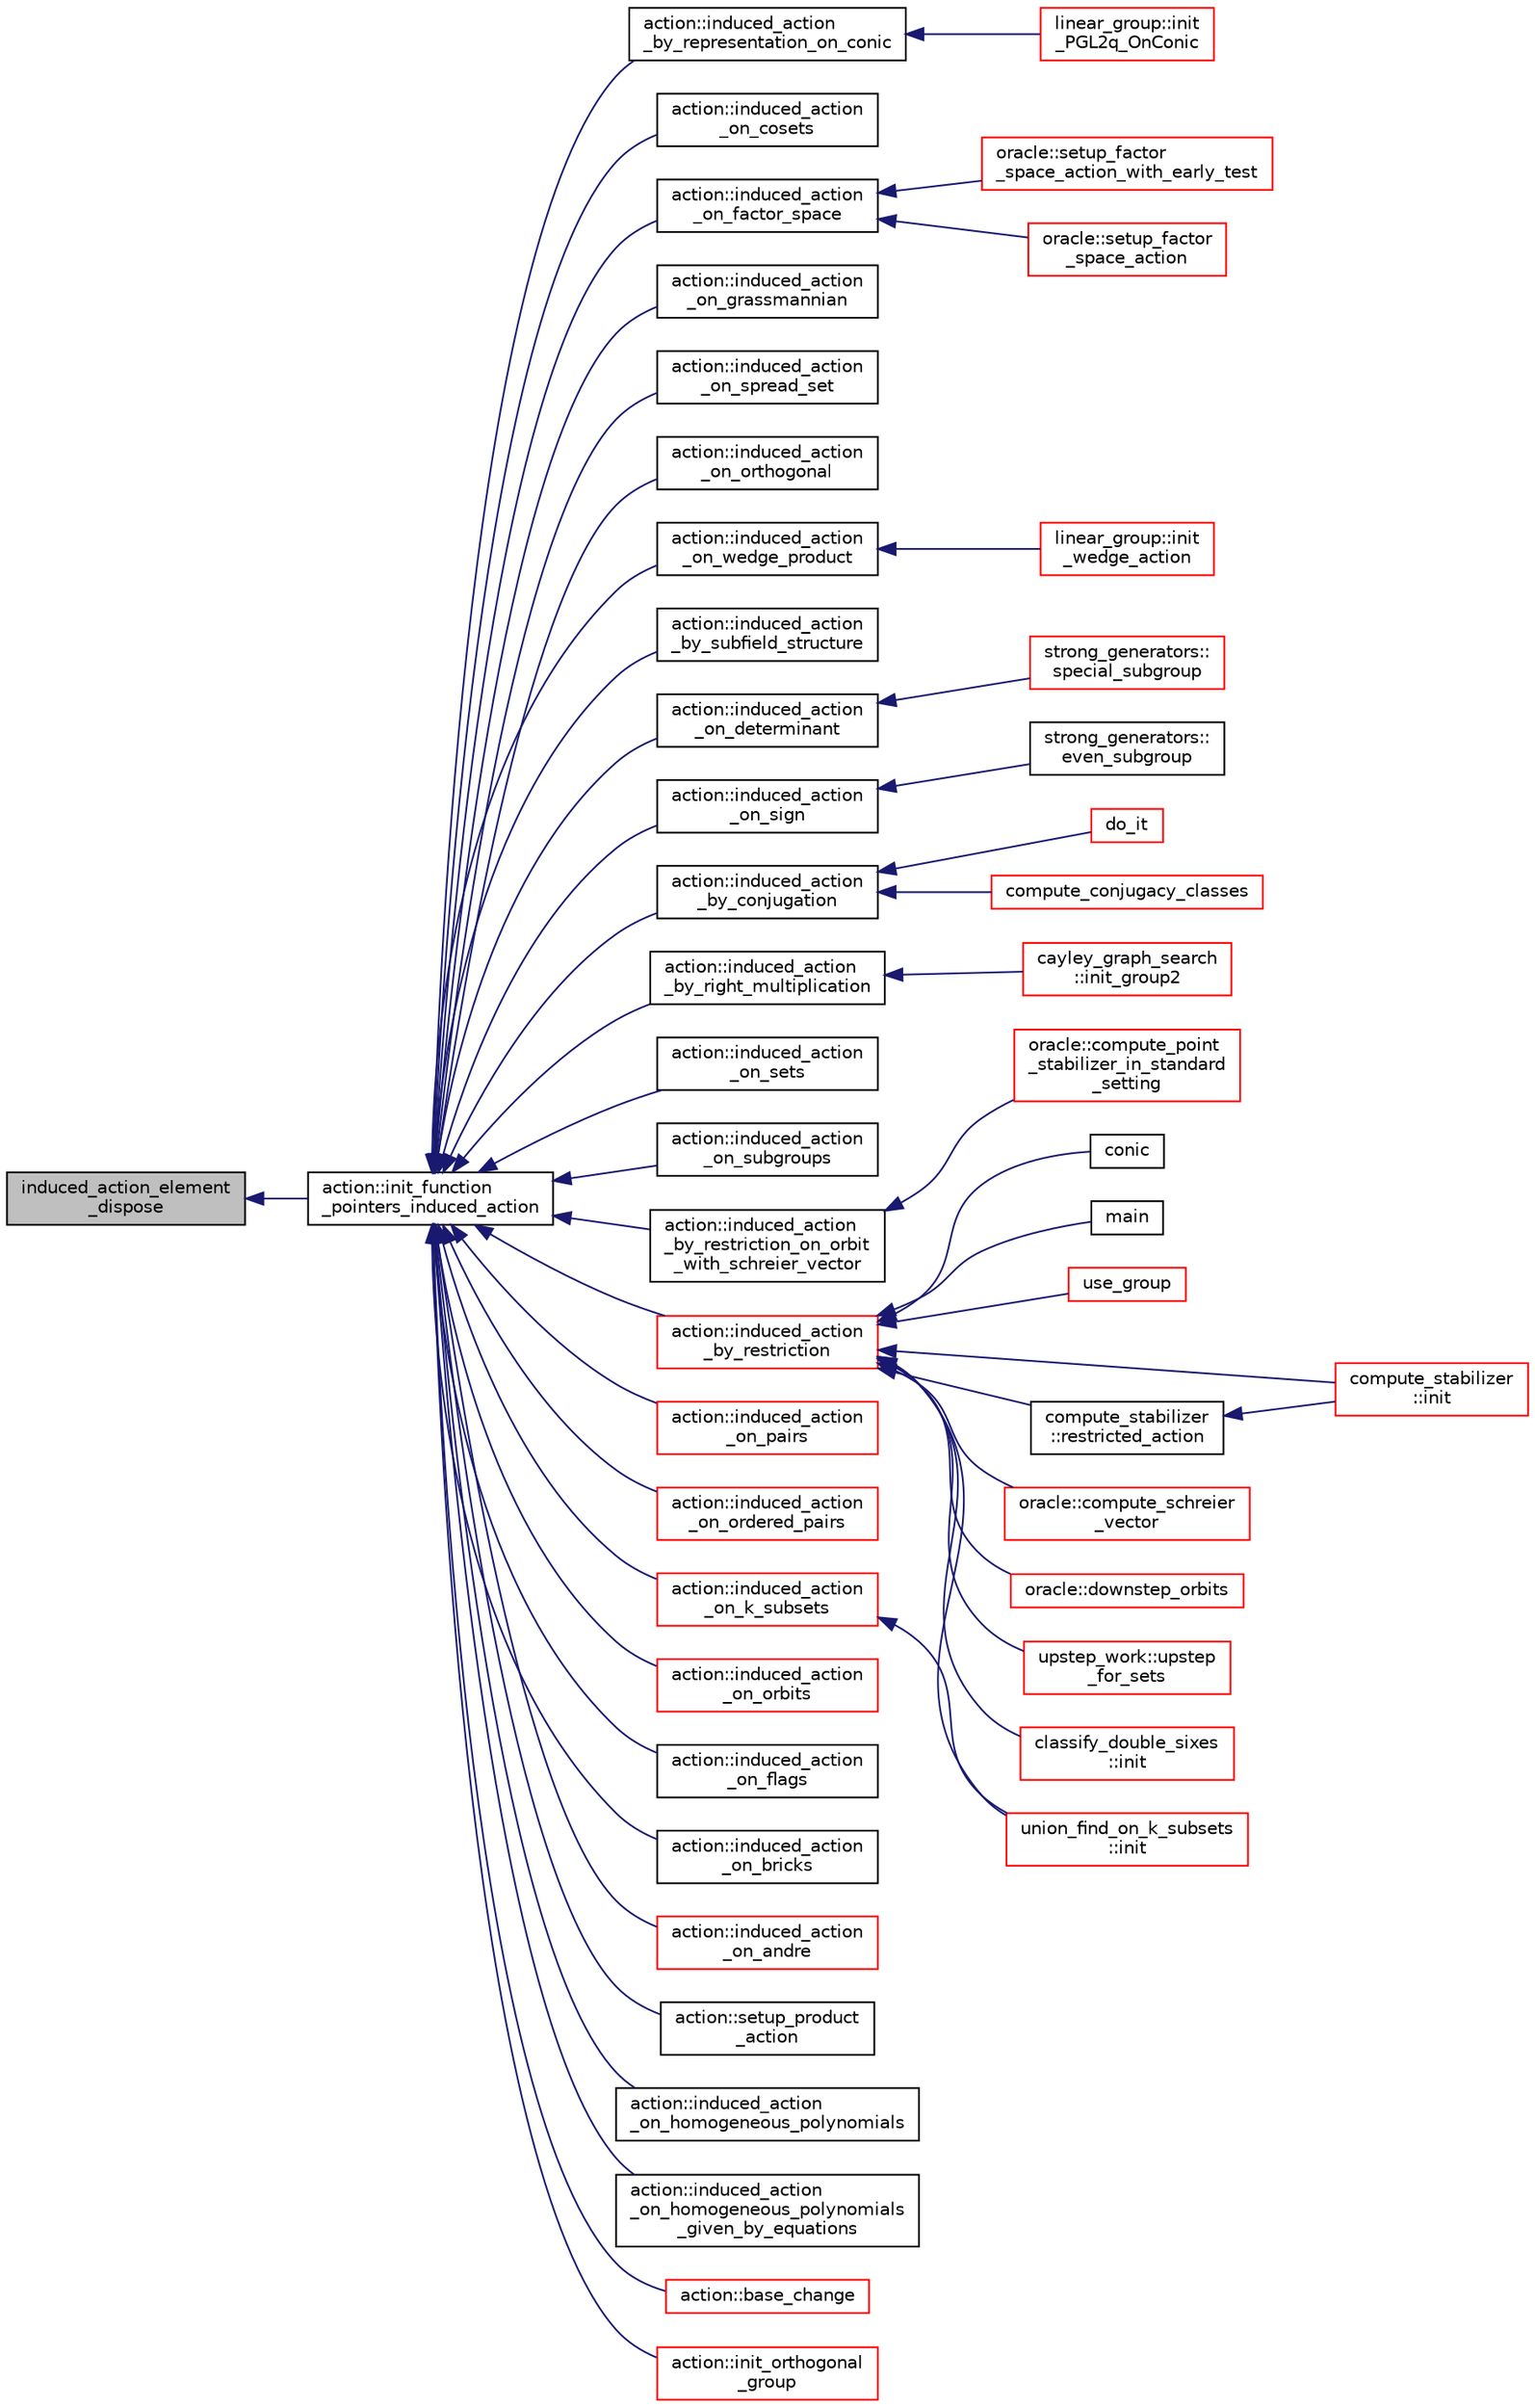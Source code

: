 digraph "induced_action_element_dispose"
{
  edge [fontname="Helvetica",fontsize="10",labelfontname="Helvetica",labelfontsize="10"];
  node [fontname="Helvetica",fontsize="10",shape=record];
  rankdir="LR";
  Node215 [label="induced_action_element\l_dispose",height=0.2,width=0.4,color="black", fillcolor="grey75", style="filled", fontcolor="black"];
  Node215 -> Node216 [dir="back",color="midnightblue",fontsize="10",style="solid",fontname="Helvetica"];
  Node216 [label="action::init_function\l_pointers_induced_action",height=0.2,width=0.4,color="black", fillcolor="white", style="filled",URL="$d2/d86/classaction.html#a3b9287d084b24f7a3b9532a7589c58de"];
  Node216 -> Node217 [dir="back",color="midnightblue",fontsize="10",style="solid",fontname="Helvetica"];
  Node217 [label="action::induced_action\l_by_representation_on_conic",height=0.2,width=0.4,color="black", fillcolor="white", style="filled",URL="$d2/d86/classaction.html#a228538e3f07bc186db8eb5da8b90f617"];
  Node217 -> Node218 [dir="back",color="midnightblue",fontsize="10",style="solid",fontname="Helvetica"];
  Node218 [label="linear_group::init\l_PGL2q_OnConic",height=0.2,width=0.4,color="red", fillcolor="white", style="filled",URL="$df/d5a/classlinear__group.html#a84c4d6e1849da4c6f8f096a1af2a8270"];
  Node216 -> Node225 [dir="back",color="midnightblue",fontsize="10",style="solid",fontname="Helvetica"];
  Node225 [label="action::induced_action\l_on_cosets",height=0.2,width=0.4,color="black", fillcolor="white", style="filled",URL="$d2/d86/classaction.html#acbdff5ffed42af6a01f07dffb2787237"];
  Node216 -> Node226 [dir="back",color="midnightblue",fontsize="10",style="solid",fontname="Helvetica"];
  Node226 [label="action::induced_action\l_on_factor_space",height=0.2,width=0.4,color="black", fillcolor="white", style="filled",URL="$d2/d86/classaction.html#af501ff2aa74fb6049bee5c01cd8b909b"];
  Node226 -> Node227 [dir="back",color="midnightblue",fontsize="10",style="solid",fontname="Helvetica"];
  Node227 [label="oracle::setup_factor\l_space_action_with_early_test",height=0.2,width=0.4,color="red", fillcolor="white", style="filled",URL="$d7/da7/classoracle.html#a7c26a85886666829e9727df91d2f01ad"];
  Node226 -> Node307 [dir="back",color="midnightblue",fontsize="10",style="solid",fontname="Helvetica"];
  Node307 [label="oracle::setup_factor\l_space_action",height=0.2,width=0.4,color="red", fillcolor="white", style="filled",URL="$d7/da7/classoracle.html#a181e076f112ba1f32f5fb4e8abebdb18"];
  Node216 -> Node308 [dir="back",color="midnightblue",fontsize="10",style="solid",fontname="Helvetica"];
  Node308 [label="action::induced_action\l_on_grassmannian",height=0.2,width=0.4,color="black", fillcolor="white", style="filled",URL="$d2/d86/classaction.html#a295b730ecc0b0bf30f714094fef956ea"];
  Node216 -> Node309 [dir="back",color="midnightblue",fontsize="10",style="solid",fontname="Helvetica"];
  Node309 [label="action::induced_action\l_on_spread_set",height=0.2,width=0.4,color="black", fillcolor="white", style="filled",URL="$d2/d86/classaction.html#a7c5839c650592f083dc850d81ed05a5b"];
  Node216 -> Node310 [dir="back",color="midnightblue",fontsize="10",style="solid",fontname="Helvetica"];
  Node310 [label="action::induced_action\l_on_orthogonal",height=0.2,width=0.4,color="black", fillcolor="white", style="filled",URL="$d2/d86/classaction.html#a4f191cee643a81d7f18a4d729084e945"];
  Node216 -> Node311 [dir="back",color="midnightblue",fontsize="10",style="solid",fontname="Helvetica"];
  Node311 [label="action::induced_action\l_on_wedge_product",height=0.2,width=0.4,color="black", fillcolor="white", style="filled",URL="$d2/d86/classaction.html#af13a5da25b8e8597ab695edff222fb6a"];
  Node311 -> Node312 [dir="back",color="midnightblue",fontsize="10",style="solid",fontname="Helvetica"];
  Node312 [label="linear_group::init\l_wedge_action",height=0.2,width=0.4,color="red", fillcolor="white", style="filled",URL="$df/d5a/classlinear__group.html#a16a8a2a5fdc535f2263210ca7943119e"];
  Node216 -> Node313 [dir="back",color="midnightblue",fontsize="10",style="solid",fontname="Helvetica"];
  Node313 [label="action::induced_action\l_by_subfield_structure",height=0.2,width=0.4,color="black", fillcolor="white", style="filled",URL="$d2/d86/classaction.html#add42951bdab176ceed6cc4af05dfa948"];
  Node216 -> Node314 [dir="back",color="midnightblue",fontsize="10",style="solid",fontname="Helvetica"];
  Node314 [label="action::induced_action\l_on_determinant",height=0.2,width=0.4,color="black", fillcolor="white", style="filled",URL="$d2/d86/classaction.html#aa6b9d3c2ded2cae185ee31f2200ad0b5"];
  Node314 -> Node315 [dir="back",color="midnightblue",fontsize="10",style="solid",fontname="Helvetica"];
  Node315 [label="strong_generators::\lspecial_subgroup",height=0.2,width=0.4,color="red", fillcolor="white", style="filled",URL="$dc/d09/classstrong__generators.html#a78e9e4d012bb440194e2874c40ca9e29"];
  Node216 -> Node317 [dir="back",color="midnightblue",fontsize="10",style="solid",fontname="Helvetica"];
  Node317 [label="action::induced_action\l_on_sign",height=0.2,width=0.4,color="black", fillcolor="white", style="filled",URL="$d2/d86/classaction.html#ab17b07971b94eae7c5efa21b33f643f1"];
  Node317 -> Node318 [dir="back",color="midnightblue",fontsize="10",style="solid",fontname="Helvetica"];
  Node318 [label="strong_generators::\leven_subgroup",height=0.2,width=0.4,color="black", fillcolor="white", style="filled",URL="$dc/d09/classstrong__generators.html#a8c1a171968f012ec245b0487a6af66e0"];
  Node216 -> Node319 [dir="back",color="midnightblue",fontsize="10",style="solid",fontname="Helvetica"];
  Node319 [label="action::induced_action\l_by_conjugation",height=0.2,width=0.4,color="black", fillcolor="white", style="filled",URL="$d2/d86/classaction.html#a45fb7703c6acac791acdcde339d21cc2"];
  Node319 -> Node320 [dir="back",color="midnightblue",fontsize="10",style="solid",fontname="Helvetica"];
  Node320 [label="do_it",height=0.2,width=0.4,color="red", fillcolor="white", style="filled",URL="$da/da3/burnside_8_c.html#a6a1ed4d46bdb13e56112f47f0565c25b"];
  Node319 -> Node322 [dir="back",color="midnightblue",fontsize="10",style="solid",fontname="Helvetica"];
  Node322 [label="compute_conjugacy_classes",height=0.2,width=0.4,color="red", fillcolor="white", style="filled",URL="$dc/dd4/group__actions_8h.html#a3a3f311d8e19e481707b3e54dbb35066"];
  Node216 -> Node327 [dir="back",color="midnightblue",fontsize="10",style="solid",fontname="Helvetica"];
  Node327 [label="action::induced_action\l_by_right_multiplication",height=0.2,width=0.4,color="black", fillcolor="white", style="filled",URL="$d2/d86/classaction.html#aafa2818d9d98046507e2754938be0c04"];
  Node327 -> Node328 [dir="back",color="midnightblue",fontsize="10",style="solid",fontname="Helvetica"];
  Node328 [label="cayley_graph_search\l::init_group2",height=0.2,width=0.4,color="red", fillcolor="white", style="filled",URL="$de/dae/classcayley__graph__search.html#ac765646a4795740d7ac0a9407bf35f32"];
  Node216 -> Node330 [dir="back",color="midnightblue",fontsize="10",style="solid",fontname="Helvetica"];
  Node330 [label="action::induced_action\l_on_sets",height=0.2,width=0.4,color="black", fillcolor="white", style="filled",URL="$d2/d86/classaction.html#a09639acee6b88644c103b17050cc32f1"];
  Node216 -> Node331 [dir="back",color="midnightblue",fontsize="10",style="solid",fontname="Helvetica"];
  Node331 [label="action::induced_action\l_on_subgroups",height=0.2,width=0.4,color="black", fillcolor="white", style="filled",URL="$d2/d86/classaction.html#ad0de7ea45a2a73c1b8e0f52ee3ce4610"];
  Node216 -> Node332 [dir="back",color="midnightblue",fontsize="10",style="solid",fontname="Helvetica"];
  Node332 [label="action::induced_action\l_by_restriction_on_orbit\l_with_schreier_vector",height=0.2,width=0.4,color="black", fillcolor="white", style="filled",URL="$d2/d86/classaction.html#ad3ddab72625d9bebe7ac8eaef488cf4c"];
  Node332 -> Node333 [dir="back",color="midnightblue",fontsize="10",style="solid",fontname="Helvetica"];
  Node333 [label="oracle::compute_point\l_stabilizer_in_standard\l_setting",height=0.2,width=0.4,color="red", fillcolor="white", style="filled",URL="$d7/da7/classoracle.html#afa7b2b71cd2ccbb807a740d6e1085982"];
  Node216 -> Node334 [dir="back",color="midnightblue",fontsize="10",style="solid",fontname="Helvetica"];
  Node334 [label="action::induced_action\l_by_restriction",height=0.2,width=0.4,color="red", fillcolor="white", style="filled",URL="$d2/d86/classaction.html#a37c21f74a97c921d882a308370c06357"];
  Node334 -> Node238 [dir="back",color="midnightblue",fontsize="10",style="solid",fontname="Helvetica"];
  Node238 [label="conic",height=0.2,width=0.4,color="black", fillcolor="white", style="filled",URL="$d4/de8/conic_8_c.html#a96def9474b981a9d5831a9b48d85d652"];
  Node334 -> Node335 [dir="back",color="midnightblue",fontsize="10",style="solid",fontname="Helvetica"];
  Node335 [label="main",height=0.2,width=0.4,color="black", fillcolor="white", style="filled",URL="$d5/d0d/apps_2projective__space_2polar_8_c.html#a217dbf8b442f20279ea00b898af96f52"];
  Node334 -> Node265 [dir="back",color="midnightblue",fontsize="10",style="solid",fontname="Helvetica"];
  Node265 [label="use_group",height=0.2,width=0.4,color="red", fillcolor="white", style="filled",URL="$d9/d9f/all__cliques_8_c.html#aba62531e97173264c39afe2c7857af31"];
  Node334 -> Node336 [dir="back",color="midnightblue",fontsize="10",style="solid",fontname="Helvetica"];
  Node336 [label="union_find_on_k_subsets\l::init",height=0.2,width=0.4,color="red", fillcolor="white", style="filled",URL="$d3/d1b/classunion__find__on__k__subsets.html#aad0de310a8e8df1ff78ee2eaf3ec1e54"];
  Node334 -> Node338 [dir="back",color="midnightblue",fontsize="10",style="solid",fontname="Helvetica"];
  Node338 [label="compute_stabilizer\l::init",height=0.2,width=0.4,color="red", fillcolor="white", style="filled",URL="$d8/d30/classcompute__stabilizer.html#a36a1729430f317a65559220a8206a7d7"];
  Node334 -> Node343 [dir="back",color="midnightblue",fontsize="10",style="solid",fontname="Helvetica"];
  Node343 [label="compute_stabilizer\l::restricted_action",height=0.2,width=0.4,color="black", fillcolor="white", style="filled",URL="$d8/d30/classcompute__stabilizer.html#a895df470da0ac14f812c3c4b6f2280b9"];
  Node343 -> Node338 [dir="back",color="midnightblue",fontsize="10",style="solid",fontname="Helvetica"];
  Node334 -> Node344 [dir="back",color="midnightblue",fontsize="10",style="solid",fontname="Helvetica"];
  Node344 [label="oracle::compute_schreier\l_vector",height=0.2,width=0.4,color="red", fillcolor="white", style="filled",URL="$d7/da7/classoracle.html#a1ba7d398b51ed70f89b5ea54adb7b089"];
  Node334 -> Node354 [dir="back",color="midnightblue",fontsize="10",style="solid",fontname="Helvetica"];
  Node354 [label="oracle::downstep_orbits",height=0.2,width=0.4,color="red", fillcolor="white", style="filled",URL="$d7/da7/classoracle.html#a65ea623f3a7b2e3dba4e29638207bc53"];
  Node334 -> Node356 [dir="back",color="midnightblue",fontsize="10",style="solid",fontname="Helvetica"];
  Node356 [label="upstep_work::upstep\l_for_sets",height=0.2,width=0.4,color="red", fillcolor="white", style="filled",URL="$d2/dd6/classupstep__work.html#acbfe3d5e23c38c3dc8f5908e0bc5bf1b"];
  Node334 -> Node357 [dir="back",color="midnightblue",fontsize="10",style="solid",fontname="Helvetica"];
  Node357 [label="classify_double_sixes\l::init",height=0.2,width=0.4,color="red", fillcolor="white", style="filled",URL="$dd/d23/classclassify__double__sixes.html#a8c5c41d5124b35379d626480ff225f7b"];
  Node216 -> Node374 [dir="back",color="midnightblue",fontsize="10",style="solid",fontname="Helvetica"];
  Node374 [label="action::induced_action\l_on_pairs",height=0.2,width=0.4,color="red", fillcolor="white", style="filled",URL="$d2/d86/classaction.html#a4b01c7b3cc749218e9dbd84b9fed90b3"];
  Node216 -> Node376 [dir="back",color="midnightblue",fontsize="10",style="solid",fontname="Helvetica"];
  Node376 [label="action::induced_action\l_on_ordered_pairs",height=0.2,width=0.4,color="red", fillcolor="white", style="filled",URL="$d2/d86/classaction.html#ad290e0cc115881e0b9ddab7f7071975e"];
  Node216 -> Node377 [dir="back",color="midnightblue",fontsize="10",style="solid",fontname="Helvetica"];
  Node377 [label="action::induced_action\l_on_k_subsets",height=0.2,width=0.4,color="red", fillcolor="white", style="filled",URL="$d2/d86/classaction.html#a2eb6058853cffc4c099099e07ecbe612"];
  Node377 -> Node336 [dir="back",color="midnightblue",fontsize="10",style="solid",fontname="Helvetica"];
  Node216 -> Node379 [dir="back",color="midnightblue",fontsize="10",style="solid",fontname="Helvetica"];
  Node379 [label="action::induced_action\l_on_orbits",height=0.2,width=0.4,color="red", fillcolor="white", style="filled",URL="$d2/d86/classaction.html#a875913e4919877fe3dcae039ce44d7d8"];
  Node216 -> Node383 [dir="back",color="midnightblue",fontsize="10",style="solid",fontname="Helvetica"];
  Node383 [label="action::induced_action\l_on_flags",height=0.2,width=0.4,color="black", fillcolor="white", style="filled",URL="$d2/d86/classaction.html#afb1ac2fda2a79462e38c133330982341"];
  Node216 -> Node384 [dir="back",color="midnightblue",fontsize="10",style="solid",fontname="Helvetica"];
  Node384 [label="action::induced_action\l_on_bricks",height=0.2,width=0.4,color="black", fillcolor="white", style="filled",URL="$d2/d86/classaction.html#a71c71472fda2eefb125cd852d5feb306"];
  Node216 -> Node385 [dir="back",color="midnightblue",fontsize="10",style="solid",fontname="Helvetica"];
  Node385 [label="action::induced_action\l_on_andre",height=0.2,width=0.4,color="red", fillcolor="white", style="filled",URL="$d2/d86/classaction.html#a917efe5d7ae49b86dbf397540939fea4"];
  Node216 -> Node387 [dir="back",color="midnightblue",fontsize="10",style="solid",fontname="Helvetica"];
  Node387 [label="action::setup_product\l_action",height=0.2,width=0.4,color="black", fillcolor="white", style="filled",URL="$d2/d86/classaction.html#a35c717fb546189c007a89bb7b133e2f6"];
  Node216 -> Node388 [dir="back",color="midnightblue",fontsize="10",style="solid",fontname="Helvetica"];
  Node388 [label="action::induced_action\l_on_homogeneous_polynomials",height=0.2,width=0.4,color="black", fillcolor="white", style="filled",URL="$d2/d86/classaction.html#acafe8fb1e63926ce35338a292b621f8a"];
  Node216 -> Node389 [dir="back",color="midnightblue",fontsize="10",style="solid",fontname="Helvetica"];
  Node389 [label="action::induced_action\l_on_homogeneous_polynomials\l_given_by_equations",height=0.2,width=0.4,color="black", fillcolor="white", style="filled",URL="$d2/d86/classaction.html#a8f8df8dabfaa711297c20d44a2c1946a"];
  Node216 -> Node390 [dir="back",color="midnightblue",fontsize="10",style="solid",fontname="Helvetica"];
  Node390 [label="action::base_change",height=0.2,width=0.4,color="red", fillcolor="white", style="filled",URL="$d2/d86/classaction.html#a1cab1a81da804692affaf9b7060c90f6"];
  Node216 -> Node418 [dir="back",color="midnightblue",fontsize="10",style="solid",fontname="Helvetica"];
  Node418 [label="action::init_orthogonal\l_group",height=0.2,width=0.4,color="red", fillcolor="white", style="filled",URL="$d2/d86/classaction.html#a2cfe124956ed67d8b7a927bb44847cc2"];
}
